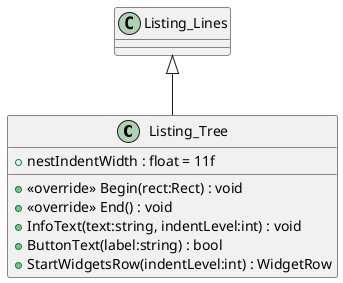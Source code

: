 @startuml
class Listing_Tree {
    + nestIndentWidth : float = 11f
    + <<override>> Begin(rect:Rect) : void
    + <<override>> End() : void
    + InfoText(text:string, indentLevel:int) : void
    + ButtonText(label:string) : bool
    + StartWidgetsRow(indentLevel:int) : WidgetRow
}
Listing_Lines <|-- Listing_Tree
@enduml
